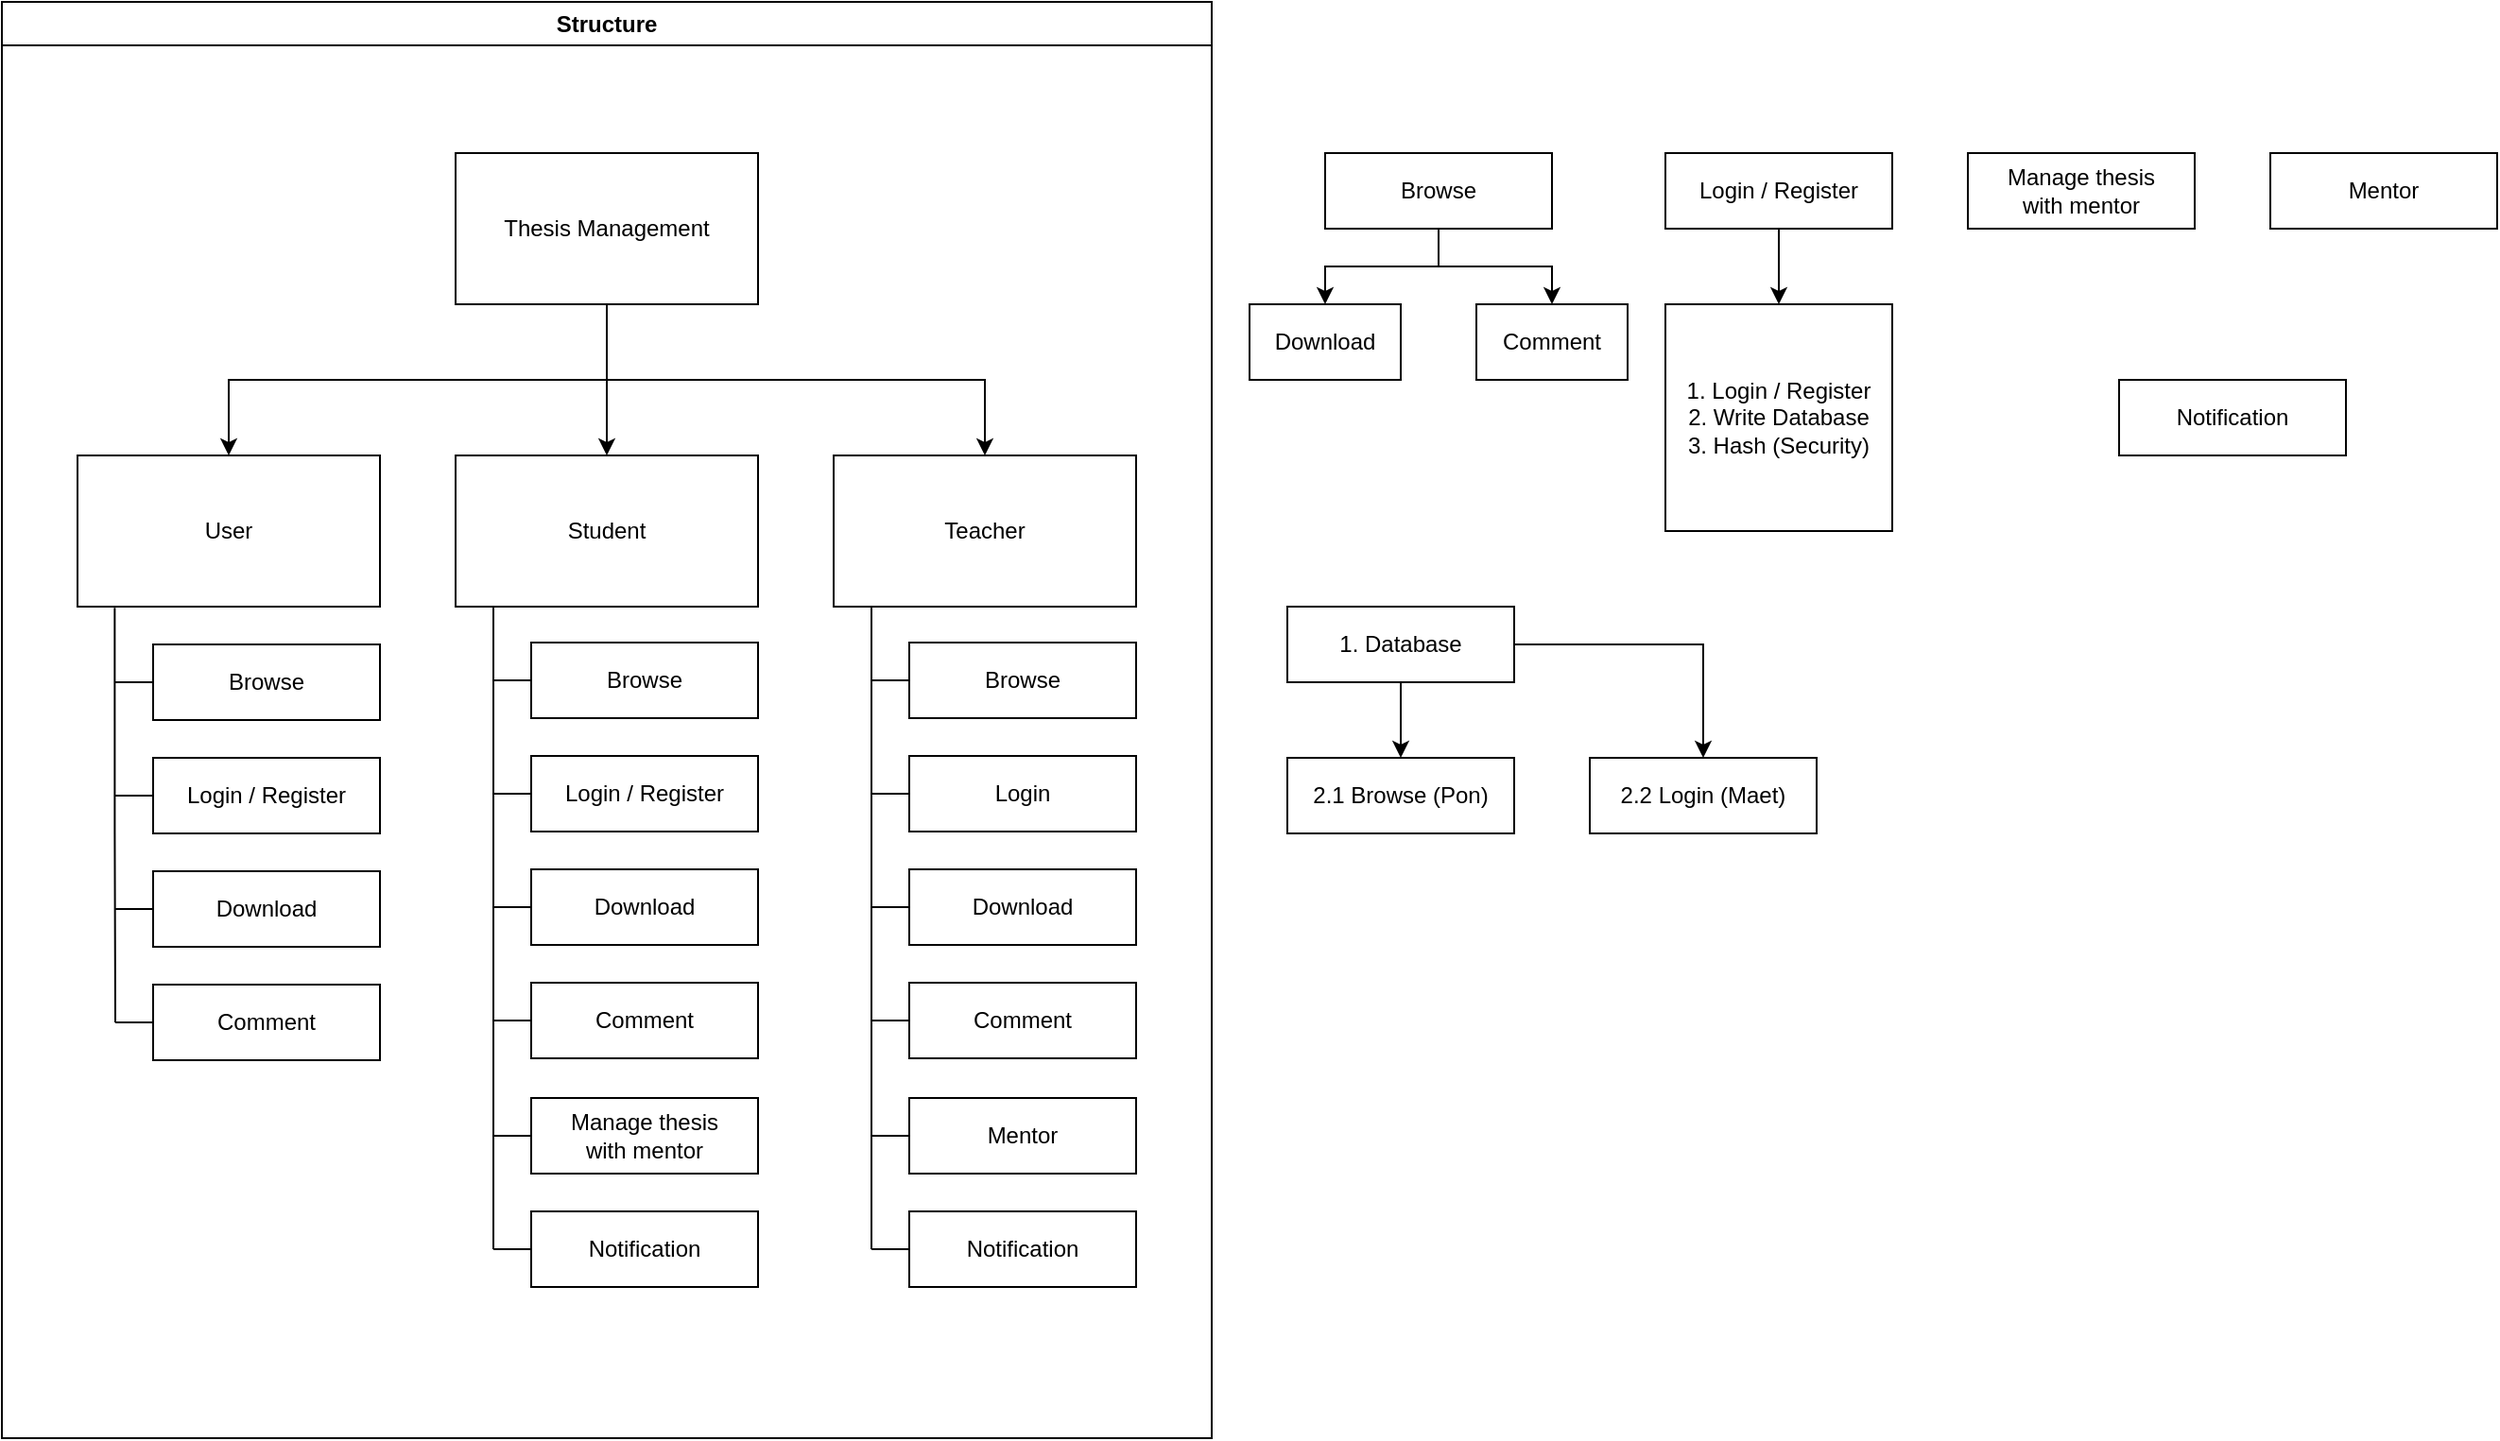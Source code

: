 <mxfile version="28.2.5" pages="2">
  <diagram name="หน้า-1" id="ExVzPjpYlb366rDfEKKf">
    <mxGraphModel dx="978" dy="542" grid="1" gridSize="10" guides="1" tooltips="1" connect="1" arrows="1" fold="1" page="1" pageScale="1" pageWidth="1654" pageHeight="1169" math="0" shadow="0">
      <root>
        <mxCell id="0" />
        <mxCell id="1" parent="0" />
        <mxCell id="1UDM3bes4xV-jZHGHGpp-51" value="Structure" style="swimlane;whiteSpace=wrap;html=1;" parent="1" vertex="1">
          <mxGeometry x="40" y="40" width="640" height="760" as="geometry" />
        </mxCell>
        <mxCell id="1UDM3bes4xV-jZHGHGpp-5" value="" style="edgeStyle=orthogonalEdgeStyle;rounded=0;orthogonalLoop=1;jettySize=auto;html=1;" parent="1UDM3bes4xV-jZHGHGpp-51" source="1UDM3bes4xV-jZHGHGpp-1" target="1UDM3bes4xV-jZHGHGpp-2" edge="1">
          <mxGeometry relative="1" as="geometry">
            <mxPoint x="590" y="140" as="targetPoint" />
            <Array as="points">
              <mxPoint x="320" y="200" />
              <mxPoint x="520" y="200" />
            </Array>
          </mxGeometry>
        </mxCell>
        <mxCell id="1UDM3bes4xV-jZHGHGpp-7" value="" style="edgeStyle=orthogonalEdgeStyle;rounded=0;orthogonalLoop=1;jettySize=auto;html=1;" parent="1UDM3bes4xV-jZHGHGpp-51" source="1UDM3bes4xV-jZHGHGpp-1" target="1UDM3bes4xV-jZHGHGpp-6" edge="1">
          <mxGeometry relative="1" as="geometry" />
        </mxCell>
        <mxCell id="1UDM3bes4xV-jZHGHGpp-9" value="" style="edgeStyle=orthogonalEdgeStyle;rounded=0;orthogonalLoop=1;jettySize=auto;html=1;" parent="1UDM3bes4xV-jZHGHGpp-51" source="1UDM3bes4xV-jZHGHGpp-1" target="1UDM3bes4xV-jZHGHGpp-8" edge="1">
          <mxGeometry relative="1" as="geometry">
            <Array as="points">
              <mxPoint x="320" y="200" />
              <mxPoint x="120" y="200" />
            </Array>
          </mxGeometry>
        </mxCell>
        <mxCell id="1UDM3bes4xV-jZHGHGpp-1" value="Thesis Management" style="rounded=0;whiteSpace=wrap;html=1;" parent="1UDM3bes4xV-jZHGHGpp-51" vertex="1">
          <mxGeometry x="240" y="80" width="160" height="80" as="geometry" />
        </mxCell>
        <mxCell id="1UDM3bes4xV-jZHGHGpp-2" value="Teacher" style="whiteSpace=wrap;html=1;rounded=0;" parent="1UDM3bes4xV-jZHGHGpp-51" vertex="1">
          <mxGeometry x="440" y="240" width="160" height="80" as="geometry" />
        </mxCell>
        <mxCell id="1UDM3bes4xV-jZHGHGpp-6" value="Student" style="whiteSpace=wrap;html=1;rounded=0;" parent="1UDM3bes4xV-jZHGHGpp-51" vertex="1">
          <mxGeometry x="240" y="240" width="160" height="80" as="geometry" />
        </mxCell>
        <mxCell id="1UDM3bes4xV-jZHGHGpp-10" style="edgeStyle=orthogonalEdgeStyle;rounded=0;orthogonalLoop=1;jettySize=auto;html=1;exitX=0.123;exitY=1.008;exitDx=0;exitDy=0;endArrow=none;endFill=0;exitPerimeter=0;" parent="1UDM3bes4xV-jZHGHGpp-51" source="1UDM3bes4xV-jZHGHGpp-8" edge="1">
          <mxGeometry relative="1" as="geometry">
            <mxPoint x="60" y="540" as="targetPoint" />
            <Array as="points">
              <mxPoint x="60" y="440" />
              <mxPoint x="60" y="560" />
            </Array>
          </mxGeometry>
        </mxCell>
        <mxCell id="1UDM3bes4xV-jZHGHGpp-8" value="User" style="whiteSpace=wrap;html=1;rounded=0;" parent="1UDM3bes4xV-jZHGHGpp-51" vertex="1">
          <mxGeometry x="40" y="240" width="160" height="80" as="geometry" />
        </mxCell>
        <mxCell id="1UDM3bes4xV-jZHGHGpp-11" value="" style="endArrow=none;html=1;rounded=0;" parent="1UDM3bes4xV-jZHGHGpp-51" target="1UDM3bes4xV-jZHGHGpp-12" edge="1">
          <mxGeometry width="50" height="50" relative="1" as="geometry">
            <mxPoint x="60" y="360" as="sourcePoint" />
            <mxPoint x="90" y="360" as="targetPoint" />
          </mxGeometry>
        </mxCell>
        <mxCell id="1UDM3bes4xV-jZHGHGpp-12" value="Browse" style="whiteSpace=wrap;html=1;rounded=0;" parent="1UDM3bes4xV-jZHGHGpp-51" vertex="1">
          <mxGeometry x="80" y="340" width="120" height="40" as="geometry" />
        </mxCell>
        <mxCell id="1UDM3bes4xV-jZHGHGpp-13" value="Login / Register" style="whiteSpace=wrap;html=1;rounded=0;" parent="1UDM3bes4xV-jZHGHGpp-51" vertex="1">
          <mxGeometry x="80" y="400" width="120" height="40" as="geometry" />
        </mxCell>
        <mxCell id="1UDM3bes4xV-jZHGHGpp-14" value="Download" style="whiteSpace=wrap;html=1;rounded=0;" parent="1UDM3bes4xV-jZHGHGpp-51" vertex="1">
          <mxGeometry x="80" y="460" width="120" height="40" as="geometry" />
        </mxCell>
        <mxCell id="1UDM3bes4xV-jZHGHGpp-15" value="Comment" style="whiteSpace=wrap;html=1;rounded=0;" parent="1UDM3bes4xV-jZHGHGpp-51" vertex="1">
          <mxGeometry x="80" y="520" width="120" height="40" as="geometry" />
        </mxCell>
        <mxCell id="1UDM3bes4xV-jZHGHGpp-16" value="" style="endArrow=none;html=1;rounded=0;" parent="1UDM3bes4xV-jZHGHGpp-51" target="1UDM3bes4xV-jZHGHGpp-13" edge="1">
          <mxGeometry width="50" height="50" relative="1" as="geometry">
            <mxPoint x="60" y="420" as="sourcePoint" />
            <mxPoint x="90" y="370" as="targetPoint" />
          </mxGeometry>
        </mxCell>
        <mxCell id="1UDM3bes4xV-jZHGHGpp-17" value="" style="endArrow=none;html=1;rounded=0;" parent="1UDM3bes4xV-jZHGHGpp-51" target="1UDM3bes4xV-jZHGHGpp-14" edge="1">
          <mxGeometry width="50" height="50" relative="1" as="geometry">
            <mxPoint x="60" y="480" as="sourcePoint" />
            <mxPoint x="90" y="430" as="targetPoint" />
          </mxGeometry>
        </mxCell>
        <mxCell id="1UDM3bes4xV-jZHGHGpp-18" value="" style="endArrow=none;html=1;rounded=0;" parent="1UDM3bes4xV-jZHGHGpp-51" target="1UDM3bes4xV-jZHGHGpp-15" edge="1">
          <mxGeometry width="50" height="50" relative="1" as="geometry">
            <mxPoint x="60" y="540" as="sourcePoint" />
            <mxPoint x="90" y="490" as="targetPoint" />
          </mxGeometry>
        </mxCell>
        <mxCell id="1UDM3bes4xV-jZHGHGpp-19" value="" style="endArrow=none;html=1;rounded=0;" parent="1UDM3bes4xV-jZHGHGpp-51" target="1UDM3bes4xV-jZHGHGpp-20" edge="1">
          <mxGeometry width="50" height="50" relative="1" as="geometry">
            <mxPoint x="260" y="359" as="sourcePoint" />
            <mxPoint x="290" y="359" as="targetPoint" />
          </mxGeometry>
        </mxCell>
        <mxCell id="1UDM3bes4xV-jZHGHGpp-20" value="Browse" style="whiteSpace=wrap;html=1;rounded=0;" parent="1UDM3bes4xV-jZHGHGpp-51" vertex="1">
          <mxGeometry x="280" y="339" width="120" height="40" as="geometry" />
        </mxCell>
        <mxCell id="1UDM3bes4xV-jZHGHGpp-21" value="Login / Register" style="whiteSpace=wrap;html=1;rounded=0;" parent="1UDM3bes4xV-jZHGHGpp-51" vertex="1">
          <mxGeometry x="280" y="399" width="120" height="40" as="geometry" />
        </mxCell>
        <mxCell id="1UDM3bes4xV-jZHGHGpp-22" value="Download" style="whiteSpace=wrap;html=1;rounded=0;" parent="1UDM3bes4xV-jZHGHGpp-51" vertex="1">
          <mxGeometry x="280" y="459" width="120" height="40" as="geometry" />
        </mxCell>
        <mxCell id="1UDM3bes4xV-jZHGHGpp-23" value="Comment" style="whiteSpace=wrap;html=1;rounded=0;" parent="1UDM3bes4xV-jZHGHGpp-51" vertex="1">
          <mxGeometry x="280" y="519" width="120" height="40" as="geometry" />
        </mxCell>
        <mxCell id="1UDM3bes4xV-jZHGHGpp-24" value="" style="endArrow=none;html=1;rounded=0;" parent="1UDM3bes4xV-jZHGHGpp-51" target="1UDM3bes4xV-jZHGHGpp-21" edge="1">
          <mxGeometry width="50" height="50" relative="1" as="geometry">
            <mxPoint x="260" y="419" as="sourcePoint" />
            <mxPoint x="290" y="369" as="targetPoint" />
          </mxGeometry>
        </mxCell>
        <mxCell id="1UDM3bes4xV-jZHGHGpp-25" value="" style="endArrow=none;html=1;rounded=0;" parent="1UDM3bes4xV-jZHGHGpp-51" target="1UDM3bes4xV-jZHGHGpp-22" edge="1">
          <mxGeometry width="50" height="50" relative="1" as="geometry">
            <mxPoint x="260" y="479" as="sourcePoint" />
            <mxPoint x="290" y="429" as="targetPoint" />
          </mxGeometry>
        </mxCell>
        <mxCell id="1UDM3bes4xV-jZHGHGpp-26" value="" style="endArrow=none;html=1;rounded=0;" parent="1UDM3bes4xV-jZHGHGpp-51" target="1UDM3bes4xV-jZHGHGpp-23" edge="1">
          <mxGeometry width="50" height="50" relative="1" as="geometry">
            <mxPoint x="260" y="539" as="sourcePoint" />
            <mxPoint x="290" y="489" as="targetPoint" />
          </mxGeometry>
        </mxCell>
        <mxCell id="1UDM3bes4xV-jZHGHGpp-27" style="edgeStyle=orthogonalEdgeStyle;rounded=0;orthogonalLoop=1;jettySize=auto;html=1;exitX=0.123;exitY=1.008;exitDx=0;exitDy=0;endArrow=none;endFill=0;exitPerimeter=0;" parent="1UDM3bes4xV-jZHGHGpp-51" edge="1">
          <mxGeometry relative="1" as="geometry">
            <mxPoint x="260" y="660" as="targetPoint" />
            <mxPoint x="260" y="320" as="sourcePoint" />
            <Array as="points">
              <mxPoint x="260" y="439" />
              <mxPoint x="260" y="559" />
            </Array>
          </mxGeometry>
        </mxCell>
        <mxCell id="1UDM3bes4xV-jZHGHGpp-28" value="" style="endArrow=none;html=1;rounded=0;" parent="1UDM3bes4xV-jZHGHGpp-51" target="1UDM3bes4xV-jZHGHGpp-29" edge="1">
          <mxGeometry width="50" height="50" relative="1" as="geometry">
            <mxPoint x="460" y="359" as="sourcePoint" />
            <mxPoint x="490" y="359" as="targetPoint" />
          </mxGeometry>
        </mxCell>
        <mxCell id="1UDM3bes4xV-jZHGHGpp-29" value="Browse" style="whiteSpace=wrap;html=1;rounded=0;" parent="1UDM3bes4xV-jZHGHGpp-51" vertex="1">
          <mxGeometry x="480" y="339" width="120" height="40" as="geometry" />
        </mxCell>
        <mxCell id="1UDM3bes4xV-jZHGHGpp-30" value="Login" style="whiteSpace=wrap;html=1;rounded=0;" parent="1UDM3bes4xV-jZHGHGpp-51" vertex="1">
          <mxGeometry x="480" y="399" width="120" height="40" as="geometry" />
        </mxCell>
        <mxCell id="1UDM3bes4xV-jZHGHGpp-31" value="Download" style="whiteSpace=wrap;html=1;rounded=0;" parent="1UDM3bes4xV-jZHGHGpp-51" vertex="1">
          <mxGeometry x="480" y="459" width="120" height="40" as="geometry" />
        </mxCell>
        <mxCell id="1UDM3bes4xV-jZHGHGpp-32" value="Comment" style="whiteSpace=wrap;html=1;rounded=0;" parent="1UDM3bes4xV-jZHGHGpp-51" vertex="1">
          <mxGeometry x="480" y="519" width="120" height="40" as="geometry" />
        </mxCell>
        <mxCell id="1UDM3bes4xV-jZHGHGpp-33" value="" style="endArrow=none;html=1;rounded=0;" parent="1UDM3bes4xV-jZHGHGpp-51" target="1UDM3bes4xV-jZHGHGpp-30" edge="1">
          <mxGeometry width="50" height="50" relative="1" as="geometry">
            <mxPoint x="460" y="419" as="sourcePoint" />
            <mxPoint x="490" y="369" as="targetPoint" />
          </mxGeometry>
        </mxCell>
        <mxCell id="1UDM3bes4xV-jZHGHGpp-34" value="" style="endArrow=none;html=1;rounded=0;" parent="1UDM3bes4xV-jZHGHGpp-51" target="1UDM3bes4xV-jZHGHGpp-31" edge="1">
          <mxGeometry width="50" height="50" relative="1" as="geometry">
            <mxPoint x="460" y="479" as="sourcePoint" />
            <mxPoint x="490" y="429" as="targetPoint" />
          </mxGeometry>
        </mxCell>
        <mxCell id="1UDM3bes4xV-jZHGHGpp-35" value="" style="endArrow=none;html=1;rounded=0;" parent="1UDM3bes4xV-jZHGHGpp-51" target="1UDM3bes4xV-jZHGHGpp-32" edge="1">
          <mxGeometry width="50" height="50" relative="1" as="geometry">
            <mxPoint x="460" y="539" as="sourcePoint" />
            <mxPoint x="490" y="489" as="targetPoint" />
          </mxGeometry>
        </mxCell>
        <mxCell id="1UDM3bes4xV-jZHGHGpp-36" style="edgeStyle=orthogonalEdgeStyle;rounded=0;orthogonalLoop=1;jettySize=auto;html=1;exitX=0.123;exitY=1.008;exitDx=0;exitDy=0;endArrow=none;endFill=0;exitPerimeter=0;" parent="1UDM3bes4xV-jZHGHGpp-51" edge="1">
          <mxGeometry relative="1" as="geometry">
            <mxPoint x="460" y="660" as="targetPoint" />
            <mxPoint x="460" y="320" as="sourcePoint" />
            <Array as="points">
              <mxPoint x="460" y="439" />
              <mxPoint x="460" y="559" />
            </Array>
          </mxGeometry>
        </mxCell>
        <mxCell id="1UDM3bes4xV-jZHGHGpp-37" value="Manage thesis&lt;div&gt;with mentor&lt;/div&gt;" style="whiteSpace=wrap;html=1;rounded=0;" parent="1UDM3bes4xV-jZHGHGpp-51" vertex="1">
          <mxGeometry x="280" y="580" width="120" height="40" as="geometry" />
        </mxCell>
        <mxCell id="1UDM3bes4xV-jZHGHGpp-38" value="Notification" style="whiteSpace=wrap;html=1;rounded=0;" parent="1UDM3bes4xV-jZHGHGpp-51" vertex="1">
          <mxGeometry x="280" y="640" width="120" height="40" as="geometry" />
        </mxCell>
        <mxCell id="1UDM3bes4xV-jZHGHGpp-41" value="" style="endArrow=none;html=1;rounded=0;" parent="1UDM3bes4xV-jZHGHGpp-51" target="1UDM3bes4xV-jZHGHGpp-37" edge="1">
          <mxGeometry width="50" height="50" relative="1" as="geometry">
            <mxPoint x="260" y="600" as="sourcePoint" />
            <mxPoint x="290" y="600" as="targetPoint" />
          </mxGeometry>
        </mxCell>
        <mxCell id="1UDM3bes4xV-jZHGHGpp-42" value="" style="endArrow=none;html=1;rounded=0;" parent="1UDM3bes4xV-jZHGHGpp-51" target="1UDM3bes4xV-jZHGHGpp-38" edge="1">
          <mxGeometry width="50" height="50" relative="1" as="geometry">
            <mxPoint x="260" y="660" as="sourcePoint" />
            <mxPoint x="290" y="610" as="targetPoint" />
          </mxGeometry>
        </mxCell>
        <mxCell id="1UDM3bes4xV-jZHGHGpp-45" value="Mentor" style="whiteSpace=wrap;html=1;rounded=0;" parent="1UDM3bes4xV-jZHGHGpp-51" vertex="1">
          <mxGeometry x="480" y="580" width="120" height="40" as="geometry" />
        </mxCell>
        <mxCell id="1UDM3bes4xV-jZHGHGpp-46" value="Notification" style="whiteSpace=wrap;html=1;rounded=0;" parent="1UDM3bes4xV-jZHGHGpp-51" vertex="1">
          <mxGeometry x="480" y="640" width="120" height="40" as="geometry" />
        </mxCell>
        <mxCell id="1UDM3bes4xV-jZHGHGpp-48" value="" style="endArrow=none;html=1;rounded=0;" parent="1UDM3bes4xV-jZHGHGpp-51" target="1UDM3bes4xV-jZHGHGpp-45" edge="1">
          <mxGeometry width="50" height="50" relative="1" as="geometry">
            <mxPoint x="460" y="600" as="sourcePoint" />
            <mxPoint x="490" y="600" as="targetPoint" />
          </mxGeometry>
        </mxCell>
        <mxCell id="1UDM3bes4xV-jZHGHGpp-49" value="" style="endArrow=none;html=1;rounded=0;" parent="1UDM3bes4xV-jZHGHGpp-51" target="1UDM3bes4xV-jZHGHGpp-46" edge="1">
          <mxGeometry width="50" height="50" relative="1" as="geometry">
            <mxPoint x="460" y="660" as="sourcePoint" />
            <mxPoint x="490" y="610" as="targetPoint" />
          </mxGeometry>
        </mxCell>
        <mxCell id="pYQrL31N_HzaD92K2Hr6-1" value="Notification" style="whiteSpace=wrap;html=1;rounded=0;" vertex="1" parent="1">
          <mxGeometry x="1160" y="240" width="120" height="40" as="geometry" />
        </mxCell>
        <mxCell id="pYQrL31N_HzaD92K2Hr6-12" style="edgeStyle=orthogonalEdgeStyle;rounded=0;orthogonalLoop=1;jettySize=auto;html=1;" edge="1" parent="1" source="pYQrL31N_HzaD92K2Hr6-2" target="pYQrL31N_HzaD92K2Hr6-4">
          <mxGeometry relative="1" as="geometry" />
        </mxCell>
        <mxCell id="pYQrL31N_HzaD92K2Hr6-13" style="edgeStyle=orthogonalEdgeStyle;rounded=0;orthogonalLoop=1;jettySize=auto;html=1;" edge="1" parent="1" source="pYQrL31N_HzaD92K2Hr6-2" target="pYQrL31N_HzaD92K2Hr6-5">
          <mxGeometry relative="1" as="geometry" />
        </mxCell>
        <mxCell id="pYQrL31N_HzaD92K2Hr6-2" value="Browse" style="whiteSpace=wrap;html=1;rounded=0;" vertex="1" parent="1">
          <mxGeometry x="740" y="120" width="120" height="40" as="geometry" />
        </mxCell>
        <mxCell id="pYQrL31N_HzaD92K2Hr6-10" style="edgeStyle=orthogonalEdgeStyle;rounded=0;orthogonalLoop=1;jettySize=auto;html=1;" edge="1" parent="1" source="pYQrL31N_HzaD92K2Hr6-3">
          <mxGeometry relative="1" as="geometry">
            <mxPoint x="980" y="200" as="targetPoint" />
          </mxGeometry>
        </mxCell>
        <mxCell id="pYQrL31N_HzaD92K2Hr6-3" value="Login / Register" style="whiteSpace=wrap;html=1;rounded=0;" vertex="1" parent="1">
          <mxGeometry x="920" y="120" width="120" height="40" as="geometry" />
        </mxCell>
        <mxCell id="pYQrL31N_HzaD92K2Hr6-4" value="Download" style="whiteSpace=wrap;html=1;rounded=0;" vertex="1" parent="1">
          <mxGeometry x="700" y="200" width="80" height="40" as="geometry" />
        </mxCell>
        <mxCell id="pYQrL31N_HzaD92K2Hr6-5" value="Comment" style="whiteSpace=wrap;html=1;rounded=0;" vertex="1" parent="1">
          <mxGeometry x="820" y="200" width="80" height="40" as="geometry" />
        </mxCell>
        <mxCell id="pYQrL31N_HzaD92K2Hr6-6" value="Manage thesis&lt;div&gt;with mentor&lt;/div&gt;" style="whiteSpace=wrap;html=1;rounded=0;" vertex="1" parent="1">
          <mxGeometry x="1080" y="120" width="120" height="40" as="geometry" />
        </mxCell>
        <mxCell id="pYQrL31N_HzaD92K2Hr6-7" value="Mentor" style="whiteSpace=wrap;html=1;rounded=0;" vertex="1" parent="1">
          <mxGeometry x="1240" y="120" width="120" height="40" as="geometry" />
        </mxCell>
        <mxCell id="pYQrL31N_HzaD92K2Hr6-11" value="1. Login / Register&lt;div&gt;2. Write Database&lt;/div&gt;&lt;div&gt;3. Hash (Security)&lt;/div&gt;" style="whiteSpace=wrap;html=1;rounded=0;" vertex="1" parent="1">
          <mxGeometry x="920" y="200" width="120" height="120" as="geometry" />
        </mxCell>
        <mxCell id="pYQrL31N_HzaD92K2Hr6-17" style="edgeStyle=orthogonalEdgeStyle;rounded=0;orthogonalLoop=1;jettySize=auto;html=1;" edge="1" parent="1" source="pYQrL31N_HzaD92K2Hr6-14" target="pYQrL31N_HzaD92K2Hr6-15">
          <mxGeometry relative="1" as="geometry" />
        </mxCell>
        <mxCell id="pYQrL31N_HzaD92K2Hr6-18" style="edgeStyle=orthogonalEdgeStyle;rounded=0;orthogonalLoop=1;jettySize=auto;html=1;" edge="1" parent="1" source="pYQrL31N_HzaD92K2Hr6-14" target="pYQrL31N_HzaD92K2Hr6-16">
          <mxGeometry relative="1" as="geometry" />
        </mxCell>
        <mxCell id="pYQrL31N_HzaD92K2Hr6-14" value="1. Database" style="whiteSpace=wrap;html=1;rounded=0;" vertex="1" parent="1">
          <mxGeometry x="720" y="360" width="120" height="40" as="geometry" />
        </mxCell>
        <mxCell id="pYQrL31N_HzaD92K2Hr6-15" value="2.1 Browse (Pon)" style="whiteSpace=wrap;html=1;rounded=0;" vertex="1" parent="1">
          <mxGeometry x="720" y="440" width="120" height="40" as="geometry" />
        </mxCell>
        <mxCell id="pYQrL31N_HzaD92K2Hr6-16" value="2.2 Login (Maet)" style="whiteSpace=wrap;html=1;rounded=0;" vertex="1" parent="1">
          <mxGeometry x="880" y="440" width="120" height="40" as="geometry" />
        </mxCell>
      </root>
    </mxGraphModel>
  </diagram>
  <diagram id="fYO8SioJMAZk-d7965WW" name="หน้า-2">
    <mxGraphModel dx="567" dy="314" grid="1" gridSize="10" guides="1" tooltips="1" connect="1" arrows="1" fold="1" page="1" pageScale="1" pageWidth="1654" pageHeight="1169" math="0" shadow="0">
      <root>
        <mxCell id="0" />
        <mxCell id="1" parent="0" />
        <mxCell id="ftOgPJBjAzpeFKPUhQ67-15" style="rounded=0;orthogonalLoop=1;jettySize=auto;html=1;fillColor=#f5f5f5;gradientColor=#b3b3b3;strokeColor=#666666;" parent="1" source="bvid3jWtmIu6YITqg-Pj-4" target="r5JoxmCzzD9Fh22vjevH-3" edge="1">
          <mxGeometry relative="1" as="geometry" />
        </mxCell>
        <mxCell id="ftOgPJBjAzpeFKPUhQ67-16" style="rounded=0;orthogonalLoop=1;jettySize=auto;html=1;fillColor=#f5f5f5;gradientColor=#b3b3b3;strokeColor=#666666;" parent="1" source="bvid3jWtmIu6YITqg-Pj-4" target="r5JoxmCzzD9Fh22vjevH-2" edge="1">
          <mxGeometry relative="1" as="geometry" />
        </mxCell>
        <mxCell id="ftOgPJBjAzpeFKPUhQ67-17" style="rounded=0;orthogonalLoop=1;jettySize=auto;html=1;fillColor=#f5f5f5;gradientColor=#b3b3b3;strokeColor=#666666;" parent="1" source="bvid3jWtmIu6YITqg-Pj-4" target="r5JoxmCzzD9Fh22vjevH-1" edge="1">
          <mxGeometry relative="1" as="geometry" />
        </mxCell>
        <mxCell id="3_f_WLj-9X0hdXejMtb2-13" style="rounded=0;orthogonalLoop=1;jettySize=auto;html=1;fillColor=#dae8fc;strokeColor=#6c8ebf;gradientColor=#7ea6e0;" parent="1" source="bvid3jWtmIu6YITqg-Pj-6" target="bvid3jWtmIu6YITqg-Pj-4" edge="1">
          <mxGeometry relative="1" as="geometry" />
        </mxCell>
        <mxCell id="ftOgPJBjAzpeFKPUhQ67-4" style="rounded=0;orthogonalLoop=1;jettySize=auto;html=1;fillColor=#f8cecc;strokeColor=#b85450;gradientColor=#ea6b66;" parent="1" source="bvid3jWtmIu6YITqg-Pj-5" target="5s1LviRAomPde2F31yO4-2" edge="1">
          <mxGeometry relative="1" as="geometry" />
        </mxCell>
        <mxCell id="ftOgPJBjAzpeFKPUhQ67-12" style="rounded=0;orthogonalLoop=1;jettySize=auto;html=1;fillColor=#f8cecc;strokeColor=#b85450;gradientColor=#ea6b66;" parent="1" source="bvid3jWtmIu6YITqg-Pj-5" target="r5JoxmCzzD9Fh22vjevH-1" edge="1">
          <mxGeometry relative="1" as="geometry" />
        </mxCell>
        <mxCell id="ftOgPJBjAzpeFKPUhQ67-13" style="rounded=0;orthogonalLoop=1;jettySize=auto;html=1;fillColor=#f8cecc;strokeColor=#b85450;gradientColor=#ea6b66;" parent="1" source="bvid3jWtmIu6YITqg-Pj-5" target="r5JoxmCzzD9Fh22vjevH-2" edge="1">
          <mxGeometry relative="1" as="geometry" />
        </mxCell>
        <mxCell id="ftOgPJBjAzpeFKPUhQ67-14" style="rounded=0;orthogonalLoop=1;jettySize=auto;html=1;fillColor=#f8cecc;strokeColor=#b85450;gradientColor=#ea6b66;" parent="1" source="bvid3jWtmIu6YITqg-Pj-5" target="r5JoxmCzzD9Fh22vjevH-3" edge="1">
          <mxGeometry relative="1" as="geometry" />
        </mxCell>
        <mxCell id="3_f_WLj-9X0hdXejMtb2-14" style="edgeStyle=orthogonalEdgeStyle;rounded=0;orthogonalLoop=1;jettySize=auto;html=1;fillColor=#f8cecc;strokeColor=#b85450;gradientColor=#ea6b66;" parent="1" source="bvid3jWtmIu6YITqg-Pj-5" target="bvid3jWtmIu6YITqg-Pj-4" edge="1">
          <mxGeometry relative="1" as="geometry" />
        </mxCell>
        <mxCell id="bvid3jWtmIu6YITqg-Pj-5" value="&lt;font&gt;Student&lt;/font&gt;" style="shape=umlActor;verticalLabelPosition=bottom;verticalAlign=top;html=1;outlineConnect=0;fillColor=#f8cecc;strokeColor=#b85450;gradientColor=#ea6b66;" parent="1" vertex="1">
          <mxGeometry x="400" y="840" width="40" height="80" as="geometry" />
        </mxCell>
        <mxCell id="ftOgPJBjAzpeFKPUhQ67-5" style="rounded=0;orthogonalLoop=1;jettySize=auto;html=1;fillColor=#dae8fc;strokeColor=#6c8ebf;gradientColor=#7ea6e0;" parent="1" source="bvid3jWtmIu6YITqg-Pj-6" target="5s1LviRAomPde2F31yO4-1" edge="1">
          <mxGeometry relative="1" as="geometry" />
        </mxCell>
        <mxCell id="ftOgPJBjAzpeFKPUhQ67-8" style="rounded=0;orthogonalLoop=1;jettySize=auto;html=1;fillColor=#dae8fc;strokeColor=#6c8ebf;gradientColor=#7ea6e0;" parent="1" source="bvid3jWtmIu6YITqg-Pj-6" target="r5JoxmCzzD9Fh22vjevH-1" edge="1">
          <mxGeometry relative="1" as="geometry" />
        </mxCell>
        <mxCell id="ftOgPJBjAzpeFKPUhQ67-9" style="rounded=0;orthogonalLoop=1;jettySize=auto;html=1;fillColor=#dae8fc;strokeColor=#6c8ebf;gradientColor=#7ea6e0;" parent="1" source="bvid3jWtmIu6YITqg-Pj-6" target="r5JoxmCzzD9Fh22vjevH-3" edge="1">
          <mxGeometry relative="1" as="geometry" />
        </mxCell>
        <mxCell id="bvid3jWtmIu6YITqg-Pj-6" value="&lt;span style=&quot;background-color: light-dark(#ffffff, var(--ge-dark-color, #121212));&quot;&gt;&lt;font&gt;Teacher&lt;/font&gt;&lt;/span&gt;" style="shape=umlActor;verticalLabelPosition=bottom;verticalAlign=top;html=1;outlineConnect=0;fillColor=#dae8fc;strokeColor=#6c8ebf;gradientColor=#7ea6e0;" parent="1" vertex="1">
          <mxGeometry x="480" y="600" width="40" height="80" as="geometry" />
        </mxCell>
        <mxCell id="3_f_WLj-9X0hdXejMtb2-1" value="Thesis System" style="swimlane;whiteSpace=wrap;html=1;startSize=40;movable=1;resizable=1;rotatable=1;deletable=1;editable=1;locked=0;connectable=1;" parent="1" vertex="1">
          <mxGeometry x="600" y="240" width="600" height="720" as="geometry" />
        </mxCell>
        <mxCell id="3_f_WLj-9X0hdXejMtb2-27" value="" style="rounded=0;orthogonalLoop=1;jettySize=auto;html=1;fillColor=#008a00;strokeColor=#005700;" parent="3_f_WLj-9X0hdXejMtb2-1" source="3_f_WLj-9X0hdXejMtb2-26" target="r5JoxmCzzD9Fh22vjevH-3" edge="1">
          <mxGeometry relative="1" as="geometry" />
        </mxCell>
        <mxCell id="3_f_WLj-9X0hdXejMtb2-28" style="rounded=0;orthogonalLoop=1;jettySize=auto;html=1;fillColor=#008a00;strokeColor=#005700;" parent="3_f_WLj-9X0hdXejMtb2-1" source="3_f_WLj-9X0hdXejMtb2-25" target="r5JoxmCzzD9Fh22vjevH-3" edge="1">
          <mxGeometry relative="1" as="geometry" />
        </mxCell>
        <mxCell id="3_f_WLj-9X0hdXejMtb2-35" style="rounded=0;orthogonalLoop=1;jettySize=auto;html=1;fillColor=#008a00;strokeColor=#005700;dashed=1;" parent="3_f_WLj-9X0hdXejMtb2-1" source="r5JoxmCzzD9Fh22vjevH-4" target="r5JoxmCzzD9Fh22vjevH-3" edge="1">
          <mxGeometry relative="1" as="geometry" />
        </mxCell>
        <mxCell id="3_f_WLj-9X0hdXejMtb2-74" value="extent" style="edgeLabel;html=1;align=center;verticalAlign=middle;resizable=0;points=[];" parent="3_f_WLj-9X0hdXejMtb2-35" vertex="1" connectable="0">
          <mxGeometry x="0.074" y="1" relative="1" as="geometry">
            <mxPoint x="5" y="-3" as="offset" />
          </mxGeometry>
        </mxCell>
        <mxCell id="3_f_WLj-9X0hdXejMtb2-37" style="rounded=0;orthogonalLoop=1;jettySize=auto;html=1;fillColor=#008a00;strokeColor=#005700;dashed=1;" parent="3_f_WLj-9X0hdXejMtb2-1" source="r5JoxmCzzD9Fh22vjevH-5" target="r5JoxmCzzD9Fh22vjevH-3" edge="1">
          <mxGeometry relative="1" as="geometry" />
        </mxCell>
        <mxCell id="3_f_WLj-9X0hdXejMtb2-73" value="extent" style="edgeLabel;html=1;align=center;verticalAlign=middle;resizable=0;points=[];" parent="3_f_WLj-9X0hdXejMtb2-37" vertex="1" connectable="0">
          <mxGeometry x="0.029" y="1" relative="1" as="geometry">
            <mxPoint y="-2" as="offset" />
          </mxGeometry>
        </mxCell>
        <mxCell id="r5JoxmCzzD9Fh22vjevH-3" value="Browse" style="ellipse;whiteSpace=wrap;html=1;" parent="3_f_WLj-9X0hdXejMtb2-1" vertex="1">
          <mxGeometry x="160" y="200" width="120" height="80" as="geometry" />
        </mxCell>
        <mxCell id="r5JoxmCzzD9Fh22vjevH-4" value="Download" style="ellipse;whiteSpace=wrap;html=1;" parent="3_f_WLj-9X0hdXejMtb2-1" vertex="1">
          <mxGeometry x="240" y="80" width="120" height="80" as="geometry" />
        </mxCell>
        <mxCell id="3_f_WLj-9X0hdXejMtb2-2" style="edgeStyle=orthogonalEdgeStyle;rounded=0;orthogonalLoop=1;jettySize=auto;html=1;fillColor=#008a00;strokeColor=#005700;dashed=1;" parent="3_f_WLj-9X0hdXejMtb2-1" source="r5JoxmCzzD9Fh22vjevH-2" target="r5JoxmCzzD9Fh22vjevH-1" edge="1">
          <mxGeometry relative="1" as="geometry" />
        </mxCell>
        <mxCell id="3_f_WLj-9X0hdXejMtb2-32" value="extent" style="edgeLabel;html=1;align=center;verticalAlign=middle;resizable=0;points=[];" parent="3_f_WLj-9X0hdXejMtb2-2" vertex="1" connectable="0">
          <mxGeometry x="-0.109" y="1" relative="1" as="geometry">
            <mxPoint as="offset" />
          </mxGeometry>
        </mxCell>
        <mxCell id="r5JoxmCzzD9Fh22vjevH-2" value="Register" style="ellipse;whiteSpace=wrap;html=1;" parent="3_f_WLj-9X0hdXejMtb2-1" vertex="1">
          <mxGeometry x="160" y="320" width="120" height="80" as="geometry" />
        </mxCell>
        <mxCell id="3_f_WLj-9X0hdXejMtb2-3" style="rounded=0;orthogonalLoop=1;jettySize=auto;html=1;fillColor=#008a00;strokeColor=#005700;dashed=1;" parent="3_f_WLj-9X0hdXejMtb2-1" source="r5JoxmCzzD9Fh22vjevH-5" target="r5JoxmCzzD9Fh22vjevH-1" edge="1">
          <mxGeometry relative="1" as="geometry" />
        </mxCell>
        <mxCell id="3_f_WLj-9X0hdXejMtb2-24" value="include" style="edgeLabel;html=1;align=center;verticalAlign=middle;resizable=0;points=[];" parent="3_f_WLj-9X0hdXejMtb2-3" vertex="1" connectable="0">
          <mxGeometry x="-0.06" y="-1" relative="1" as="geometry">
            <mxPoint x="-36" y="-120" as="offset" />
          </mxGeometry>
        </mxCell>
        <mxCell id="3_f_WLj-9X0hdXejMtb2-5" style="rounded=0;orthogonalLoop=1;jettySize=auto;html=1;fillColor=#008a00;strokeColor=#005700;dashed=1;" parent="3_f_WLj-9X0hdXejMtb2-1" source="5s1LviRAomPde2F31yO4-1" target="r5JoxmCzzD9Fh22vjevH-1" edge="1">
          <mxGeometry relative="1" as="geometry" />
        </mxCell>
        <mxCell id="3_f_WLj-9X0hdXejMtb2-19" value="include" style="edgeLabel;html=1;align=center;verticalAlign=middle;resizable=0;points=[];" parent="3_f_WLj-9X0hdXejMtb2-5" vertex="1" connectable="0">
          <mxGeometry x="0.348" y="-1" relative="1" as="geometry">
            <mxPoint x="9" y="10" as="offset" />
          </mxGeometry>
        </mxCell>
        <mxCell id="3_f_WLj-9X0hdXejMtb2-6" style="rounded=0;orthogonalLoop=1;jettySize=auto;html=1;fillColor=#008a00;strokeColor=#005700;dashed=1;" parent="3_f_WLj-9X0hdXejMtb2-1" source="5s1LviRAomPde2F31yO4-2" target="r5JoxmCzzD9Fh22vjevH-1" edge="1">
          <mxGeometry relative="1" as="geometry" />
        </mxCell>
        <mxCell id="3_f_WLj-9X0hdXejMtb2-23" value="include" style="edgeLabel;html=1;align=center;verticalAlign=middle;resizable=0;points=[];" parent="3_f_WLj-9X0hdXejMtb2-6" vertex="1" connectable="0">
          <mxGeometry x="0.12" y="1" relative="1" as="geometry">
            <mxPoint x="-3" y="4" as="offset" />
          </mxGeometry>
        </mxCell>
        <mxCell id="r5JoxmCzzD9Fh22vjevH-1" value="Login" style="ellipse;whiteSpace=wrap;html=1;" parent="3_f_WLj-9X0hdXejMtb2-1" vertex="1">
          <mxGeometry x="160" y="480" width="120" height="80" as="geometry" />
        </mxCell>
        <mxCell id="r5JoxmCzzD9Fh22vjevH-5" value="Comment" style="ellipse;whiteSpace=wrap;html=1;" parent="3_f_WLj-9X0hdXejMtb2-1" vertex="1">
          <mxGeometry x="40" y="80" width="120" height="80" as="geometry" />
        </mxCell>
        <mxCell id="5s1LviRAomPde2F31yO4-2" value="Manage thesis&lt;div&gt;with mentor&lt;/div&gt;" style="ellipse;whiteSpace=wrap;html=1;" parent="3_f_WLj-9X0hdXejMtb2-1" vertex="1">
          <mxGeometry x="40" y="600" width="120" height="80" as="geometry" />
        </mxCell>
        <mxCell id="5s1LviRAomPde2F31yO4-1" value="Mentor" style="ellipse;whiteSpace=wrap;html=1;" parent="3_f_WLj-9X0hdXejMtb2-1" vertex="1">
          <mxGeometry x="280" y="600" width="120" height="80" as="geometry" />
        </mxCell>
        <mxCell id="3_f_WLj-9X0hdXejMtb2-25" value="All Thesis" style="ellipse;whiteSpace=wrap;html=1;" parent="3_f_WLj-9X0hdXejMtb2-1" vertex="1">
          <mxGeometry x="440" y="80" width="120" height="80" as="geometry" />
        </mxCell>
        <mxCell id="3_f_WLj-9X0hdXejMtb2-26" value="Filter Thesis" style="ellipse;whiteSpace=wrap;html=1;" parent="3_f_WLj-9X0hdXejMtb2-1" vertex="1">
          <mxGeometry x="440" y="200" width="120" height="80" as="geometry" />
        </mxCell>
        <mxCell id="3_f_WLj-9X0hdXejMtb2-30" style="rounded=0;orthogonalLoop=1;jettySize=auto;html=1;fillColor=#008a00;strokeColor=#005700;dashed=1;" parent="3_f_WLj-9X0hdXejMtb2-1" source="3_f_WLj-9X0hdXejMtb2-29" target="r5JoxmCzzD9Fh22vjevH-2" edge="1">
          <mxGeometry relative="1" as="geometry" />
        </mxCell>
        <mxCell id="3_f_WLj-9X0hdXejMtb2-33" value="include" style="edgeLabel;html=1;align=center;verticalAlign=middle;resizable=0;points=[];" parent="3_f_WLj-9X0hdXejMtb2-30" vertex="1" connectable="0">
          <mxGeometry x="-0.004" relative="1" as="geometry">
            <mxPoint as="offset" />
          </mxGeometry>
        </mxCell>
        <mxCell id="3_f_WLj-9X0hdXejMtb2-31" style="rounded=0;orthogonalLoop=1;jettySize=auto;html=1;fillColor=#008a00;strokeColor=#005700;dashed=1;" parent="3_f_WLj-9X0hdXejMtb2-1" source="3_f_WLj-9X0hdXejMtb2-29" target="r5JoxmCzzD9Fh22vjevH-1" edge="1">
          <mxGeometry relative="1" as="geometry" />
        </mxCell>
        <mxCell id="3_f_WLj-9X0hdXejMtb2-34" value="include" style="edgeLabel;html=1;align=center;verticalAlign=middle;resizable=0;points=[];" parent="3_f_WLj-9X0hdXejMtb2-31" vertex="1" connectable="0">
          <mxGeometry x="-0.087" relative="1" as="geometry">
            <mxPoint as="offset" />
          </mxGeometry>
        </mxCell>
        <mxCell id="3_f_WLj-9X0hdXejMtb2-29" value="Check Exited Account" style="ellipse;whiteSpace=wrap;html=1;" parent="3_f_WLj-9X0hdXejMtb2-1" vertex="1">
          <mxGeometry x="440" y="400" width="120" height="80" as="geometry" />
        </mxCell>
        <mxCell id="3_f_WLj-9X0hdXejMtb2-81" style="edgeStyle=orthogonalEdgeStyle;rounded=0;orthogonalLoop=1;jettySize=auto;html=1;dashed=1;fillColor=#008a00;strokeColor=#005700;" parent="3_f_WLj-9X0hdXejMtb2-1" source="3_f_WLj-9X0hdXejMtb2-80" target="3_f_WLj-9X0hdXejMtb2-29" edge="1">
          <mxGeometry relative="1" as="geometry" />
        </mxCell>
        <mxCell id="3_f_WLj-9X0hdXejMtb2-82" value="extent" style="edgeLabel;html=1;align=center;verticalAlign=middle;resizable=0;points=[];" parent="3_f_WLj-9X0hdXejMtb2-81" vertex="1" connectable="0">
          <mxGeometry x="-0.1" y="1" relative="1" as="geometry">
            <mxPoint as="offset" />
          </mxGeometry>
        </mxCell>
        <mxCell id="3_f_WLj-9X0hdXejMtb2-80" value="Update Teacher account" style="ellipse;whiteSpace=wrap;html=1;" parent="3_f_WLj-9X0hdXejMtb2-1" vertex="1">
          <mxGeometry x="440" y="600" width="120" height="80" as="geometry" />
        </mxCell>
        <mxCell id="3_f_WLj-9X0hdXejMtb2-83" value="Use case diagram" style="swimlane;whiteSpace=wrap;html=1;" parent="1" vertex="1">
          <mxGeometry x="360" y="160" width="880" height="840" as="geometry" />
        </mxCell>
        <mxCell id="bvid3jWtmIu6YITqg-Pj-4" value="&lt;font&gt;User&lt;/font&gt;" style="shape=umlActor;verticalLabelPosition=bottom;verticalAlign=top;html=1;outlineConnect=0;fillColor=#f5f5f5;gradientColor=#b3b3b3;strokeColor=#666666;" parent="3_f_WLj-9X0hdXejMtb2-83" vertex="1">
          <mxGeometry x="40" y="160" width="40" height="80" as="geometry" />
        </mxCell>
      </root>
    </mxGraphModel>
  </diagram>
</mxfile>
